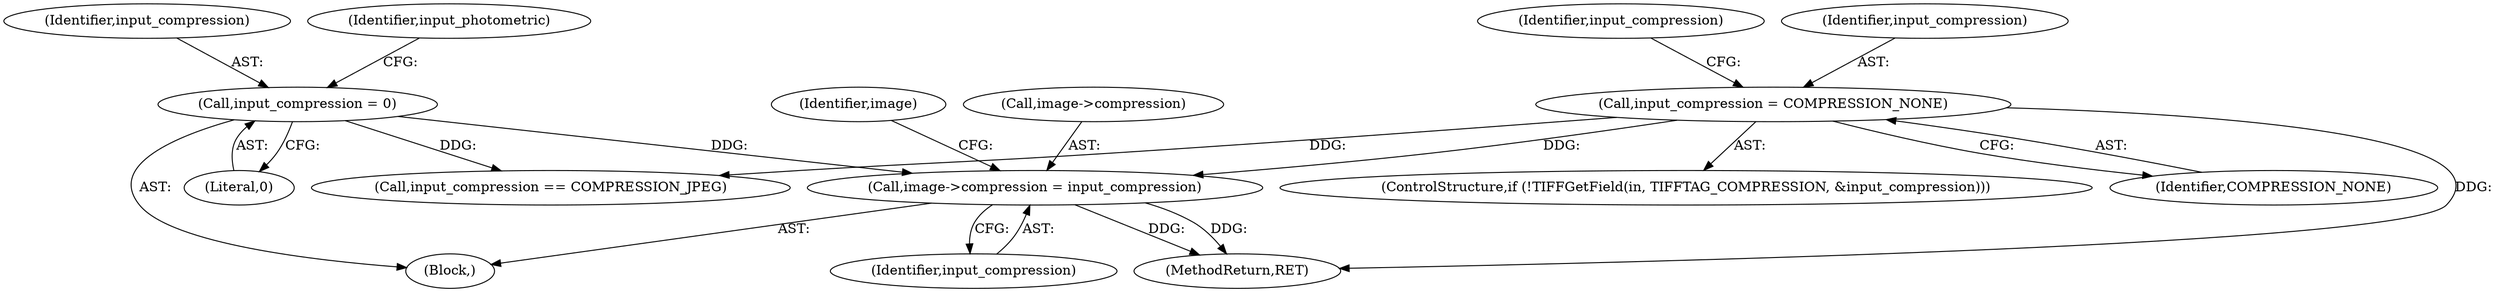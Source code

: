 digraph "0_libtiff_83a4b92815ea04969d494416eaae3d4c6b338e4a#diff-c8b4b355f9b5c06d585b23138e1c185f_5@pointer" {
"1000464" [label="(Call,image->compression = input_compression)"];
"1000309" [label="(Call,input_compression = COMPRESSION_NONE)"];
"1000171" [label="(Call,input_compression = 0)"];
"1000173" [label="(Literal,0)"];
"1000464" [label="(Call,image->compression = input_compression)"];
"1000314" [label="(Identifier,input_compression)"];
"1000172" [label="(Identifier,input_compression)"];
"1001187" [label="(MethodReturn,RET)"];
"1000176" [label="(Identifier,input_photometric)"];
"1000471" [label="(Identifier,image)"];
"1000132" [label="(Block,)"];
"1000465" [label="(Call,image->compression)"];
"1000302" [label="(ControlStructure,if (!TIFFGetField(in, TIFFTAG_COMPRESSION, &input_compression)))"];
"1000311" [label="(Identifier,COMPRESSION_NONE)"];
"1000310" [label="(Identifier,input_compression)"];
"1000907" [label="(Call,input_compression == COMPRESSION_JPEG)"];
"1000468" [label="(Identifier,input_compression)"];
"1000171" [label="(Call,input_compression = 0)"];
"1000309" [label="(Call,input_compression = COMPRESSION_NONE)"];
"1000464" -> "1000132"  [label="AST: "];
"1000464" -> "1000468"  [label="CFG: "];
"1000465" -> "1000464"  [label="AST: "];
"1000468" -> "1000464"  [label="AST: "];
"1000471" -> "1000464"  [label="CFG: "];
"1000464" -> "1001187"  [label="DDG: "];
"1000464" -> "1001187"  [label="DDG: "];
"1000309" -> "1000464"  [label="DDG: "];
"1000171" -> "1000464"  [label="DDG: "];
"1000309" -> "1000302"  [label="AST: "];
"1000309" -> "1000311"  [label="CFG: "];
"1000310" -> "1000309"  [label="AST: "];
"1000311" -> "1000309"  [label="AST: "];
"1000314" -> "1000309"  [label="CFG: "];
"1000309" -> "1001187"  [label="DDG: "];
"1000309" -> "1000907"  [label="DDG: "];
"1000171" -> "1000132"  [label="AST: "];
"1000171" -> "1000173"  [label="CFG: "];
"1000172" -> "1000171"  [label="AST: "];
"1000173" -> "1000171"  [label="AST: "];
"1000176" -> "1000171"  [label="CFG: "];
"1000171" -> "1000907"  [label="DDG: "];
}
